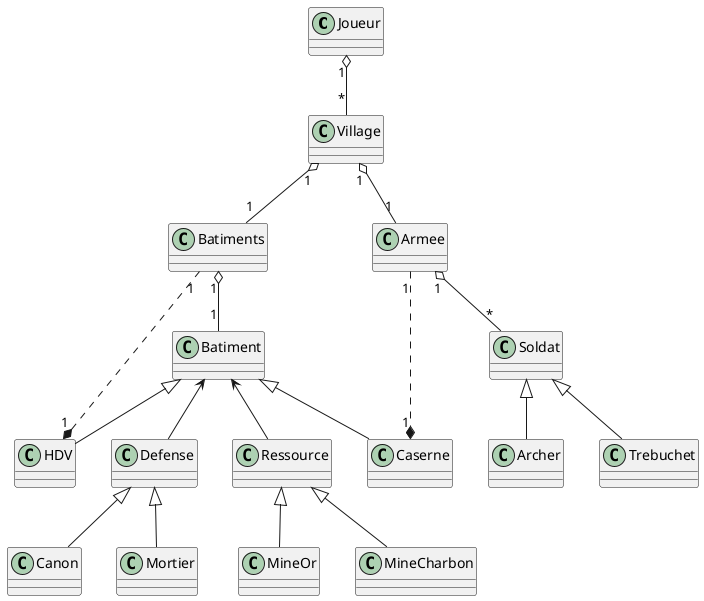 @startuml
Joueur "1" o-- "*" Village
Village "1" o-- "1" Batiments
Village "1" o-- "1" Armee
Batiments "1" o-- "1" Batiment

Armee "1" o-- "*" Soldat
Soldat <|--Archer
Soldat <|--Trebuchet

Batiment <|-- Caserne
Batiment <|-- HDV
Batiment <-- Defense
Batiment <-- Ressource

Defense <|-- Canon
Defense <|-- Mortier

Ressource <|-- MineOr
Ressource <|-- MineCharbon

Batiments "1" ..* "1" HDV
Armee "1" ..* "1" Caserne
@enduml
